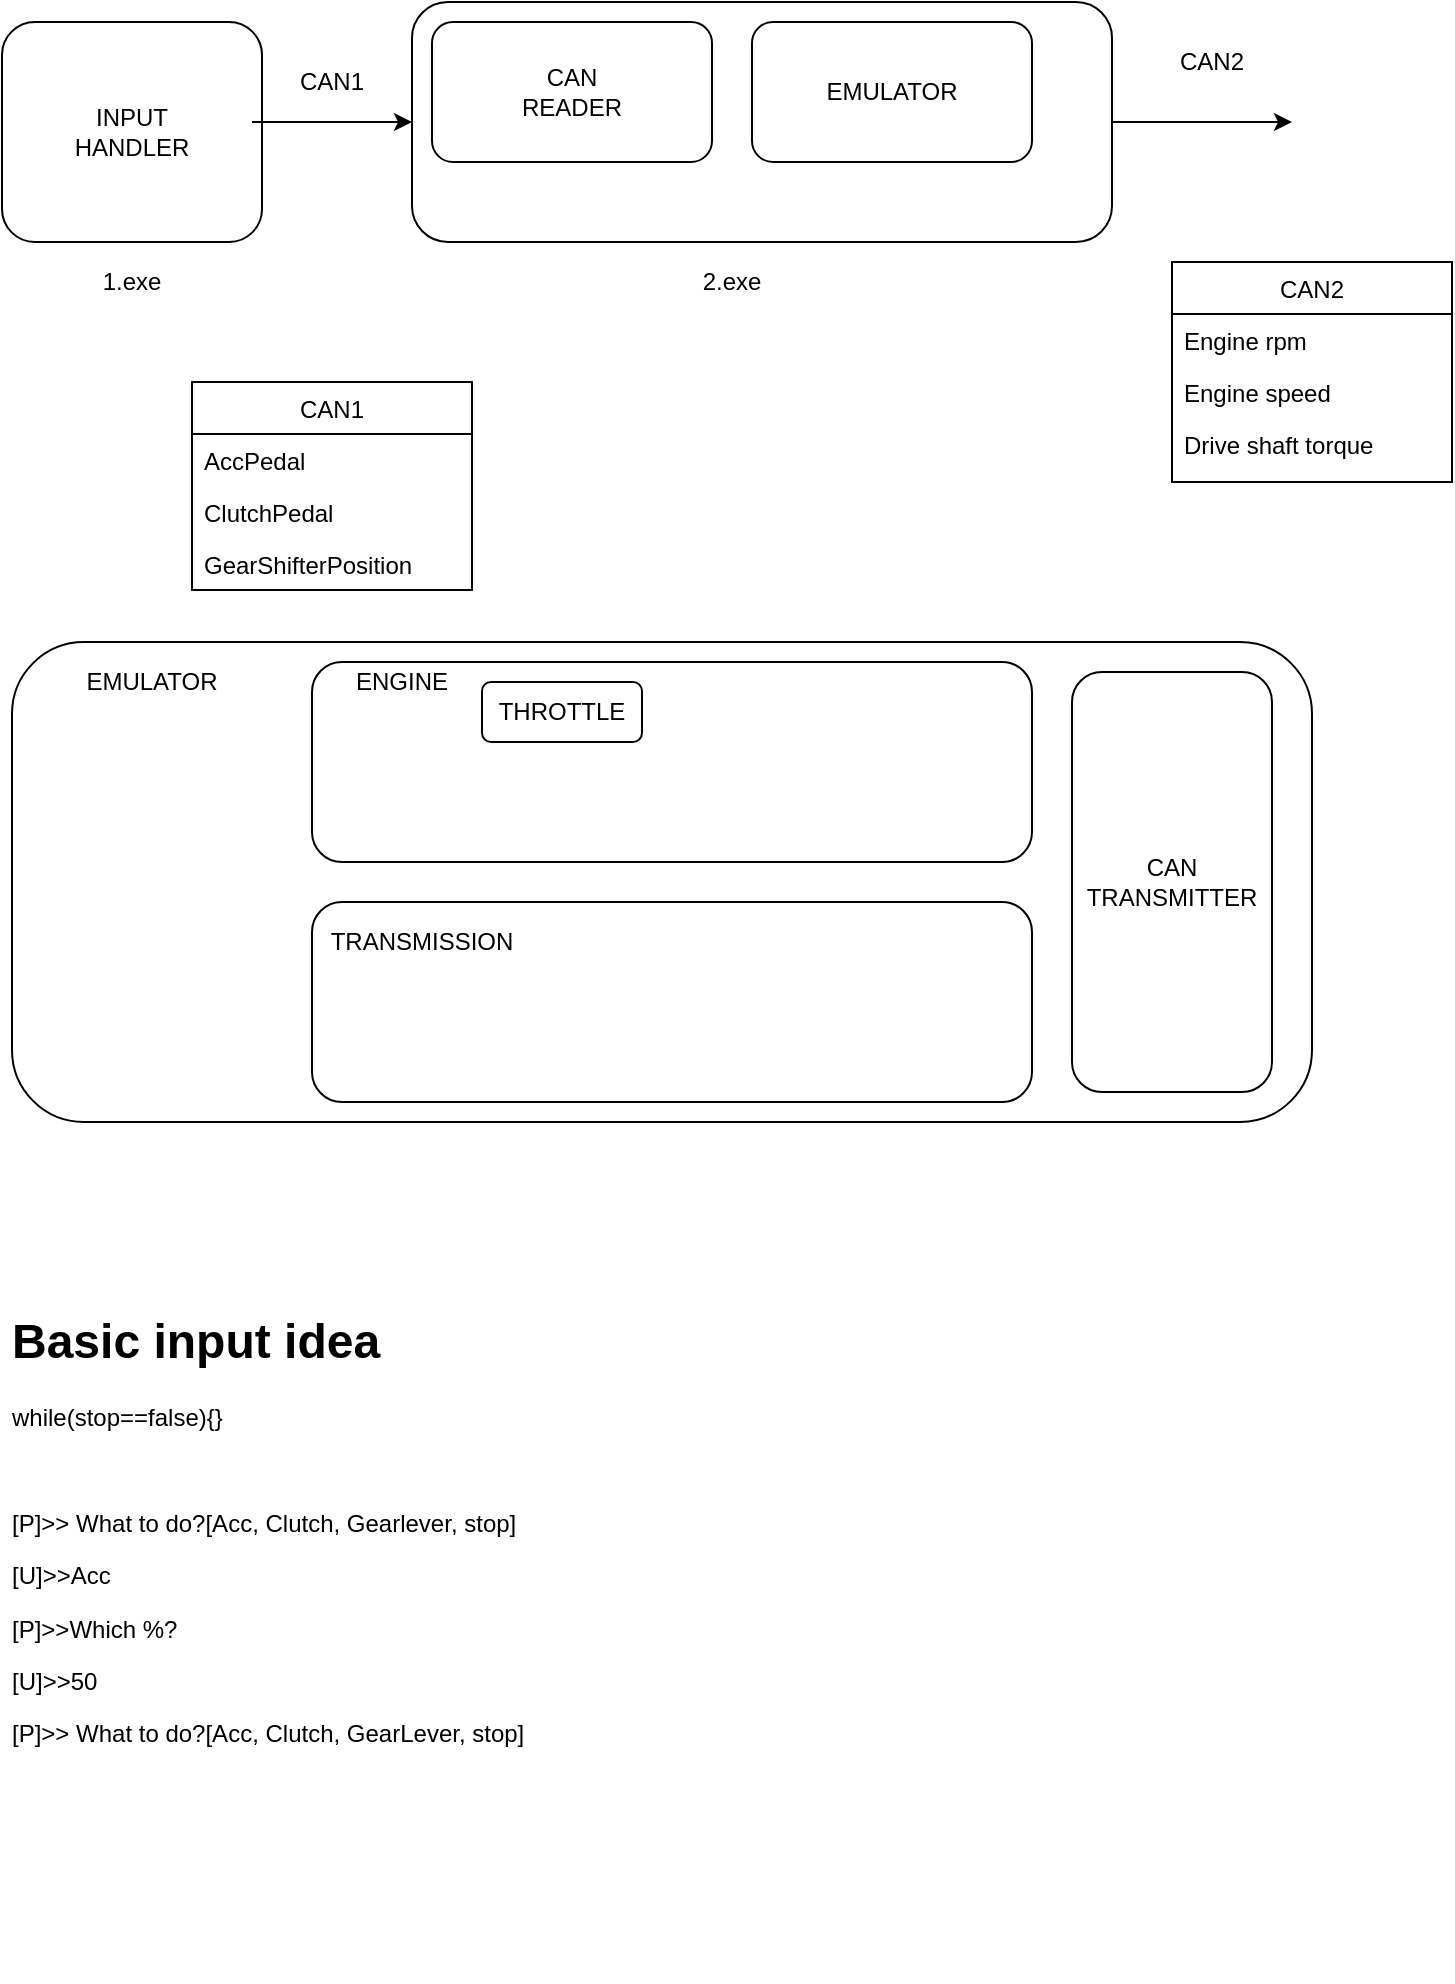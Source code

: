 <mxfile>
    <diagram id="aMPgfaCS1i6V14D40G4e" name="Page-1">
        <mxGraphModel dx="1014" dy="660" grid="1" gridSize="10" guides="1" tooltips="1" connect="1" arrows="1" fold="1" page="1" pageScale="1" pageWidth="850" pageHeight="1100" math="0" shadow="0">
            <root>
                <mxCell id="0"/>
                <mxCell id="1" parent="0"/>
                <mxCell id="32" style="edgeStyle=orthogonalEdgeStyle;rounded=0;orthogonalLoop=1;jettySize=auto;html=1;exitX=1;exitY=0.5;exitDx=0;exitDy=0;entryX=1;entryY=0.5;entryDx=0;entryDy=0;" parent="1" edge="1">
                    <mxGeometry relative="1" as="geometry">
                        <Array as="points">
                            <mxPoint x="820" y="530"/>
                            <mxPoint x="820" y="295"/>
                        </Array>
                        <mxPoint x="780" y="295" as="targetPoint"/>
                    </mxGeometry>
                </mxCell>
                <mxCell id="33" value="Yes" style="edgeLabel;html=1;align=center;verticalAlign=middle;resizable=0;points=[];" parent="32" vertex="1" connectable="0">
                    <mxGeometry x="0.218" y="-2" relative="1" as="geometry">
                        <mxPoint y="1" as="offset"/>
                    </mxGeometry>
                </mxCell>
                <mxCell id="65" value="INPUT&lt;br&gt;HANDLER" style="rounded=1;whiteSpace=wrap;html=1;" vertex="1" parent="1">
                    <mxGeometry x="35" y="50" width="130" height="110" as="geometry"/>
                </mxCell>
                <mxCell id="66" value="" style="rounded=1;whiteSpace=wrap;html=1;" vertex="1" parent="1">
                    <mxGeometry x="240" y="40" width="350" height="120" as="geometry"/>
                </mxCell>
                <mxCell id="67" value="CAN&lt;br&gt;READER" style="rounded=1;whiteSpace=wrap;html=1;" vertex="1" parent="1">
                    <mxGeometry x="250" y="50" width="140" height="70" as="geometry"/>
                </mxCell>
                <mxCell id="68" value="EMULATOR" style="rounded=1;whiteSpace=wrap;html=1;" vertex="1" parent="1">
                    <mxGeometry x="410" y="50" width="140" height="70" as="geometry"/>
                </mxCell>
                <mxCell id="69" value="1.exe&lt;br&gt;" style="text;html=1;strokeColor=none;fillColor=none;align=center;verticalAlign=middle;whiteSpace=wrap;rounded=0;" vertex="1" parent="1">
                    <mxGeometry x="80" y="170" width="40" height="20" as="geometry"/>
                </mxCell>
                <mxCell id="70" value="2.exe" style="text;html=1;strokeColor=none;fillColor=none;align=center;verticalAlign=middle;whiteSpace=wrap;rounded=0;" vertex="1" parent="1">
                    <mxGeometry x="380" y="170" width="40" height="20" as="geometry"/>
                </mxCell>
                <mxCell id="73" value="" style="endArrow=classic;html=1;entryX=0;entryY=0.5;entryDx=0;entryDy=0;" edge="1" parent="1" target="66">
                    <mxGeometry width="50" height="50" relative="1" as="geometry">
                        <mxPoint x="160" y="100" as="sourcePoint"/>
                        <mxPoint x="230" y="105" as="targetPoint"/>
                    </mxGeometry>
                </mxCell>
                <mxCell id="74" value="CAN1" style="text;html=1;strokeColor=none;fillColor=none;align=center;verticalAlign=middle;whiteSpace=wrap;rounded=0;" vertex="1" parent="1">
                    <mxGeometry x="180" y="70" width="40" height="20" as="geometry"/>
                </mxCell>
                <mxCell id="76" value="CAN1" style="swimlane;fontStyle=0;childLayout=stackLayout;horizontal=1;startSize=26;horizontalStack=0;resizeParent=1;resizeParentMax=0;resizeLast=0;collapsible=1;marginBottom=0;" vertex="1" parent="1">
                    <mxGeometry x="130" y="230" width="140" height="104" as="geometry"/>
                </mxCell>
                <mxCell id="77" value="AccPedal" style="text;strokeColor=none;fillColor=none;align=left;verticalAlign=top;spacingLeft=4;spacingRight=4;overflow=hidden;rotatable=0;points=[[0,0.5],[1,0.5]];portConstraint=eastwest;" vertex="1" parent="76">
                    <mxGeometry y="26" width="140" height="26" as="geometry"/>
                </mxCell>
                <mxCell id="78" value="ClutchPedal" style="text;strokeColor=none;fillColor=none;align=left;verticalAlign=top;spacingLeft=4;spacingRight=4;overflow=hidden;rotatable=0;points=[[0,0.5],[1,0.5]];portConstraint=eastwest;" vertex="1" parent="76">
                    <mxGeometry y="52" width="140" height="26" as="geometry"/>
                </mxCell>
                <mxCell id="79" value="GearShifterPosition" style="text;strokeColor=none;fillColor=none;align=left;verticalAlign=top;spacingLeft=4;spacingRight=4;overflow=hidden;rotatable=0;points=[[0,0.5],[1,0.5]];portConstraint=eastwest;" vertex="1" parent="76">
                    <mxGeometry y="78" width="140" height="26" as="geometry"/>
                </mxCell>
                <mxCell id="80" value="" style="endArrow=classic;html=1;" edge="1" parent="1">
                    <mxGeometry width="50" height="50" relative="1" as="geometry">
                        <mxPoint x="590" y="100" as="sourcePoint"/>
                        <mxPoint x="680" y="100" as="targetPoint"/>
                    </mxGeometry>
                </mxCell>
                <mxCell id="81" value="CAN2" style="text;html=1;strokeColor=none;fillColor=none;align=center;verticalAlign=middle;whiteSpace=wrap;rounded=0;" vertex="1" parent="1">
                    <mxGeometry x="620" y="60" width="40" height="20" as="geometry"/>
                </mxCell>
                <mxCell id="82" value="CAN2" style="swimlane;fontStyle=0;childLayout=stackLayout;horizontal=1;startSize=26;horizontalStack=0;resizeParent=1;resizeParentMax=0;resizeLast=0;collapsible=1;marginBottom=0;" vertex="1" parent="1">
                    <mxGeometry x="620" y="170" width="140" height="110" as="geometry">
                        <mxRectangle x="620" y="170" width="60" height="26" as="alternateBounds"/>
                    </mxGeometry>
                </mxCell>
                <mxCell id="83" value="Engine rpm" style="text;strokeColor=none;fillColor=none;align=left;verticalAlign=top;spacingLeft=4;spacingRight=4;overflow=hidden;rotatable=0;points=[[0,0.5],[1,0.5]];portConstraint=eastwest;" vertex="1" parent="82">
                    <mxGeometry y="26" width="140" height="26" as="geometry"/>
                </mxCell>
                <mxCell id="84" value="Engine speed" style="text;strokeColor=none;fillColor=none;align=left;verticalAlign=top;spacingLeft=4;spacingRight=4;overflow=hidden;rotatable=0;points=[[0,0.5],[1,0.5]];portConstraint=eastwest;" vertex="1" parent="82">
                    <mxGeometry y="52" width="140" height="26" as="geometry"/>
                </mxCell>
                <mxCell id="85" value="Drive shaft torque" style="text;strokeColor=none;fillColor=none;align=left;verticalAlign=top;spacingLeft=4;spacingRight=4;overflow=hidden;rotatable=0;points=[[0,0.5],[1,0.5]];portConstraint=eastwest;" vertex="1" parent="82">
                    <mxGeometry y="78" width="140" height="32" as="geometry"/>
                </mxCell>
                <mxCell id="86" value="" style="rounded=1;whiteSpace=wrap;html=1;" vertex="1" parent="1">
                    <mxGeometry x="40" y="360" width="650" height="240" as="geometry"/>
                </mxCell>
                <mxCell id="87" value="EMULATOR" style="text;html=1;strokeColor=none;fillColor=none;align=center;verticalAlign=middle;whiteSpace=wrap;rounded=0;" vertex="1" parent="1">
                    <mxGeometry x="60" y="370" width="100" height="20" as="geometry"/>
                </mxCell>
                <mxCell id="88" value="" style="rounded=1;whiteSpace=wrap;html=1;" vertex="1" parent="1">
                    <mxGeometry x="190" y="370" width="360" height="100" as="geometry"/>
                </mxCell>
                <mxCell id="89" value="" style="rounded=1;whiteSpace=wrap;html=1;" vertex="1" parent="1">
                    <mxGeometry x="190" y="490" width="360" height="100" as="geometry"/>
                </mxCell>
                <mxCell id="91" value="ENGINE" style="text;html=1;strokeColor=none;fillColor=none;align=center;verticalAlign=middle;whiteSpace=wrap;rounded=0;" vertex="1" parent="1">
                    <mxGeometry x="190" y="370" width="90" height="20" as="geometry"/>
                </mxCell>
                <mxCell id="92" value="TRANSMISSION" style="text;html=1;strokeColor=none;fillColor=none;align=center;verticalAlign=middle;whiteSpace=wrap;rounded=0;" vertex="1" parent="1">
                    <mxGeometry x="200" y="500" width="90" height="20" as="geometry"/>
                </mxCell>
                <mxCell id="93" value="THROTTLE" style="rounded=1;whiteSpace=wrap;html=1;" vertex="1" parent="1">
                    <mxGeometry x="275" y="380" width="80" height="30" as="geometry"/>
                </mxCell>
                <mxCell id="96" value="CAN&lt;br&gt;TRANSMITTER" style="rounded=1;whiteSpace=wrap;html=1;" vertex="1" parent="1">
                    <mxGeometry x="570" y="375" width="100" height="210" as="geometry"/>
                </mxCell>
                <mxCell id="97" value="&lt;h1&gt;Basic input idea&lt;/h1&gt;&lt;p&gt;while(stop==false){}&lt;/p&gt;&lt;p&gt;&lt;br&gt;&lt;/p&gt;&lt;p&gt;[P]&amp;gt;&amp;gt; What to do?[Acc, Clutch, Gearlever, stop]&lt;/p&gt;&lt;p&gt;[U]&amp;gt;&amp;gt;Acc&lt;/p&gt;&lt;p&gt;[P]&amp;gt;&amp;gt;Which %?&lt;/p&gt;&lt;p&gt;[U]&amp;gt;&amp;gt;50&lt;/p&gt;&lt;p&gt;[P]&amp;gt;&amp;gt; What to do?[Acc, Clutch, GearLever, stop]&lt;/p&gt;&lt;p&gt;&lt;br&gt;&lt;/p&gt;" style="text;html=1;strokeColor=none;fillColor=none;spacing=5;spacingTop=-20;whiteSpace=wrap;overflow=hidden;rounded=0;" vertex="1" parent="1">
                    <mxGeometry x="35" y="690" width="360" height="340" as="geometry"/>
                </mxCell>
            </root>
        </mxGraphModel>
    </diagram>
</mxfile>
